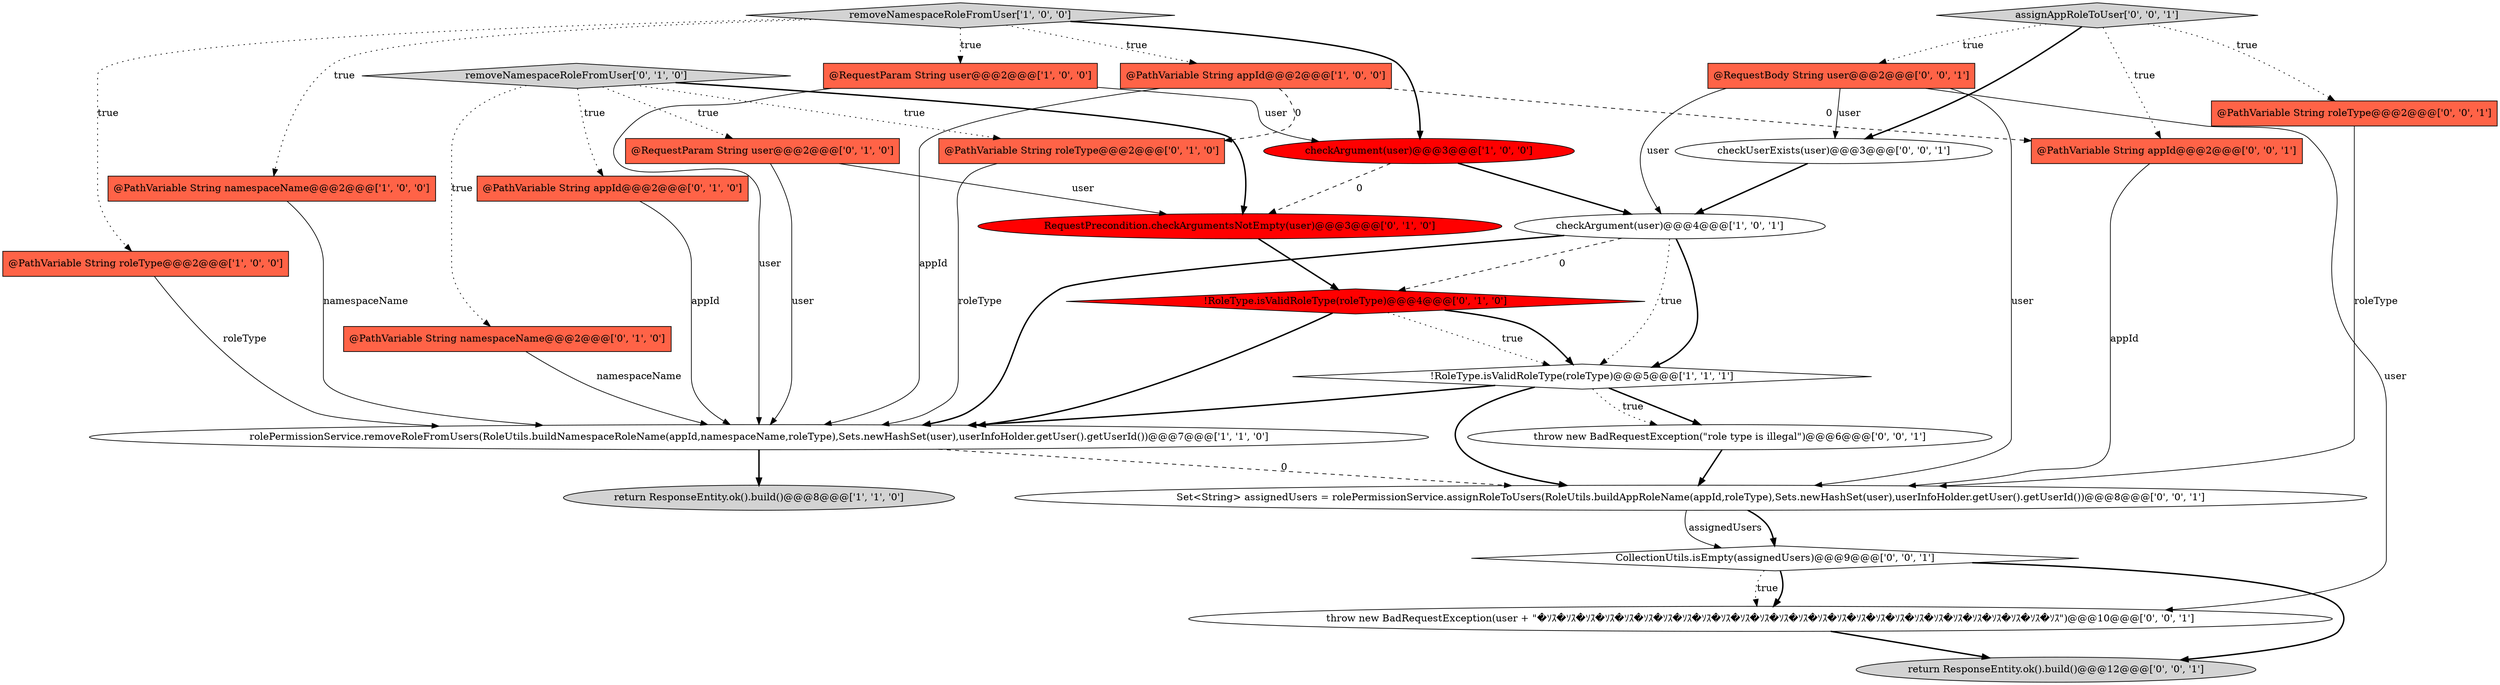 digraph {
24 [style = filled, label = "throw new BadRequestException(user + \"�ｿｽ�ｿｽ�ｿｽ�ｿｽ�ｿｽ�ｿｽ�ｿｽ�ｿｽ�ｿｽ�ｿｽ�ｿｽ�ｿｽ�ｿｽ�ｿｽ�ｿｽ�ｿｽ�ｿｽ�ｿｽ�ｿｽ�ｿｽ�ｿｽ�ｿｽ�ｿｽ�ｿｽ�ｿｽ�ｿｽ�ｿｽ\")@@@10@@@['0', '0', '1']", fillcolor = white, shape = ellipse image = "AAA0AAABBB3BBB"];
20 [style = filled, label = "throw new BadRequestException(\"role type is illegal\")@@@6@@@['0', '0', '1']", fillcolor = white, shape = ellipse image = "AAA0AAABBB3BBB"];
4 [style = filled, label = "checkArgument(user)@@@3@@@['1', '0', '0']", fillcolor = red, shape = ellipse image = "AAA1AAABBB1BBB"];
22 [style = filled, label = "assignAppRoleToUser['0', '0', '1']", fillcolor = lightgray, shape = diamond image = "AAA0AAABBB3BBB"];
2 [style = filled, label = "@RequestParam String user@@@2@@@['1', '0', '0']", fillcolor = tomato, shape = box image = "AAA0AAABBB1BBB"];
19 [style = filled, label = "@PathVariable String roleType@@@2@@@['0', '0', '1']", fillcolor = tomato, shape = box image = "AAA0AAABBB3BBB"];
1 [style = filled, label = "@PathVariable String namespaceName@@@2@@@['1', '0', '0']", fillcolor = tomato, shape = box image = "AAA0AAABBB1BBB"];
11 [style = filled, label = "removeNamespaceRoleFromUser['0', '1', '0']", fillcolor = lightgray, shape = diamond image = "AAA0AAABBB2BBB"];
8 [style = filled, label = "@PathVariable String appId@@@2@@@['1', '0', '0']", fillcolor = tomato, shape = box image = "AAA1AAABBB1BBB"];
0 [style = filled, label = "checkArgument(user)@@@4@@@['1', '0', '1']", fillcolor = white, shape = ellipse image = "AAA0AAABBB1BBB"];
13 [style = filled, label = "!RoleType.isValidRoleType(roleType)@@@4@@@['0', '1', '0']", fillcolor = red, shape = diamond image = "AAA1AAABBB2BBB"];
3 [style = filled, label = "@PathVariable String roleType@@@2@@@['1', '0', '0']", fillcolor = tomato, shape = box image = "AAA0AAABBB1BBB"];
5 [style = filled, label = "return ResponseEntity.ok().build()@@@8@@@['1', '1', '0']", fillcolor = lightgray, shape = ellipse image = "AAA0AAABBB1BBB"];
26 [style = filled, label = "@PathVariable String appId@@@2@@@['0', '0', '1']", fillcolor = tomato, shape = box image = "AAA0AAABBB3BBB"];
9 [style = filled, label = "!RoleType.isValidRoleType(roleType)@@@5@@@['1', '1', '1']", fillcolor = white, shape = diamond image = "AAA0AAABBB1BBB"];
12 [style = filled, label = "@RequestParam String user@@@2@@@['0', '1', '0']", fillcolor = tomato, shape = box image = "AAA0AAABBB2BBB"];
21 [style = filled, label = "return ResponseEntity.ok().build()@@@12@@@['0', '0', '1']", fillcolor = lightgray, shape = ellipse image = "AAA0AAABBB3BBB"];
17 [style = filled, label = "@RequestBody String user@@@2@@@['0', '0', '1']", fillcolor = tomato, shape = box image = "AAA0AAABBB3BBB"];
23 [style = filled, label = "CollectionUtils.isEmpty(assignedUsers)@@@9@@@['0', '0', '1']", fillcolor = white, shape = diamond image = "AAA0AAABBB3BBB"];
15 [style = filled, label = "@PathVariable String roleType@@@2@@@['0', '1', '0']", fillcolor = tomato, shape = box image = "AAA1AAABBB2BBB"];
7 [style = filled, label = "removeNamespaceRoleFromUser['1', '0', '0']", fillcolor = lightgray, shape = diamond image = "AAA0AAABBB1BBB"];
25 [style = filled, label = "checkUserExists(user)@@@3@@@['0', '0', '1']", fillcolor = white, shape = ellipse image = "AAA0AAABBB3BBB"];
6 [style = filled, label = "rolePermissionService.removeRoleFromUsers(RoleUtils.buildNamespaceRoleName(appId,namespaceName,roleType),Sets.newHashSet(user),userInfoHolder.getUser().getUserId())@@@7@@@['1', '1', '0']", fillcolor = white, shape = ellipse image = "AAA0AAABBB1BBB"];
10 [style = filled, label = "@PathVariable String namespaceName@@@2@@@['0', '1', '0']", fillcolor = tomato, shape = box image = "AAA0AAABBB2BBB"];
16 [style = filled, label = "RequestPrecondition.checkArgumentsNotEmpty(user)@@@3@@@['0', '1', '0']", fillcolor = red, shape = ellipse image = "AAA1AAABBB2BBB"];
14 [style = filled, label = "@PathVariable String appId@@@2@@@['0', '1', '0']", fillcolor = tomato, shape = box image = "AAA0AAABBB2BBB"];
18 [style = filled, label = "Set<String> assignedUsers = rolePermissionService.assignRoleToUsers(RoleUtils.buildAppRoleName(appId,roleType),Sets.newHashSet(user),userInfoHolder.getUser().getUserId())@@@8@@@['0', '0', '1']", fillcolor = white, shape = ellipse image = "AAA0AAABBB3BBB"];
25->0 [style = bold, label=""];
19->18 [style = solid, label="roleType"];
11->16 [style = bold, label=""];
7->2 [style = dotted, label="true"];
1->6 [style = solid, label="namespaceName"];
22->25 [style = bold, label=""];
0->9 [style = bold, label=""];
16->13 [style = bold, label=""];
22->19 [style = dotted, label="true"];
17->0 [style = solid, label="user"];
4->16 [style = dashed, label="0"];
18->23 [style = bold, label=""];
3->6 [style = solid, label="roleType"];
0->6 [style = bold, label=""];
11->10 [style = dotted, label="true"];
8->15 [style = dashed, label="0"];
11->12 [style = dotted, label="true"];
8->6 [style = solid, label="appId"];
11->14 [style = dotted, label="true"];
9->20 [style = bold, label=""];
15->6 [style = solid, label="roleType"];
17->24 [style = solid, label="user"];
7->4 [style = bold, label=""];
12->6 [style = solid, label="user"];
12->16 [style = solid, label="user"];
9->6 [style = bold, label=""];
4->0 [style = bold, label=""];
6->18 [style = dashed, label="0"];
2->6 [style = solid, label="user"];
20->18 [style = bold, label=""];
14->6 [style = solid, label="appId"];
6->5 [style = bold, label=""];
23->24 [style = bold, label=""];
10->6 [style = solid, label="namespaceName"];
9->18 [style = bold, label=""];
23->21 [style = bold, label=""];
24->21 [style = bold, label=""];
13->9 [style = dotted, label="true"];
7->3 [style = dotted, label="true"];
22->26 [style = dotted, label="true"];
0->13 [style = dashed, label="0"];
17->25 [style = solid, label="user"];
9->20 [style = dotted, label="true"];
2->4 [style = solid, label="user"];
22->17 [style = dotted, label="true"];
13->9 [style = bold, label=""];
13->6 [style = bold, label=""];
26->18 [style = solid, label="appId"];
18->23 [style = solid, label="assignedUsers"];
7->1 [style = dotted, label="true"];
7->8 [style = dotted, label="true"];
11->15 [style = dotted, label="true"];
0->9 [style = dotted, label="true"];
23->24 [style = dotted, label="true"];
8->26 [style = dashed, label="0"];
17->18 [style = solid, label="user"];
}
